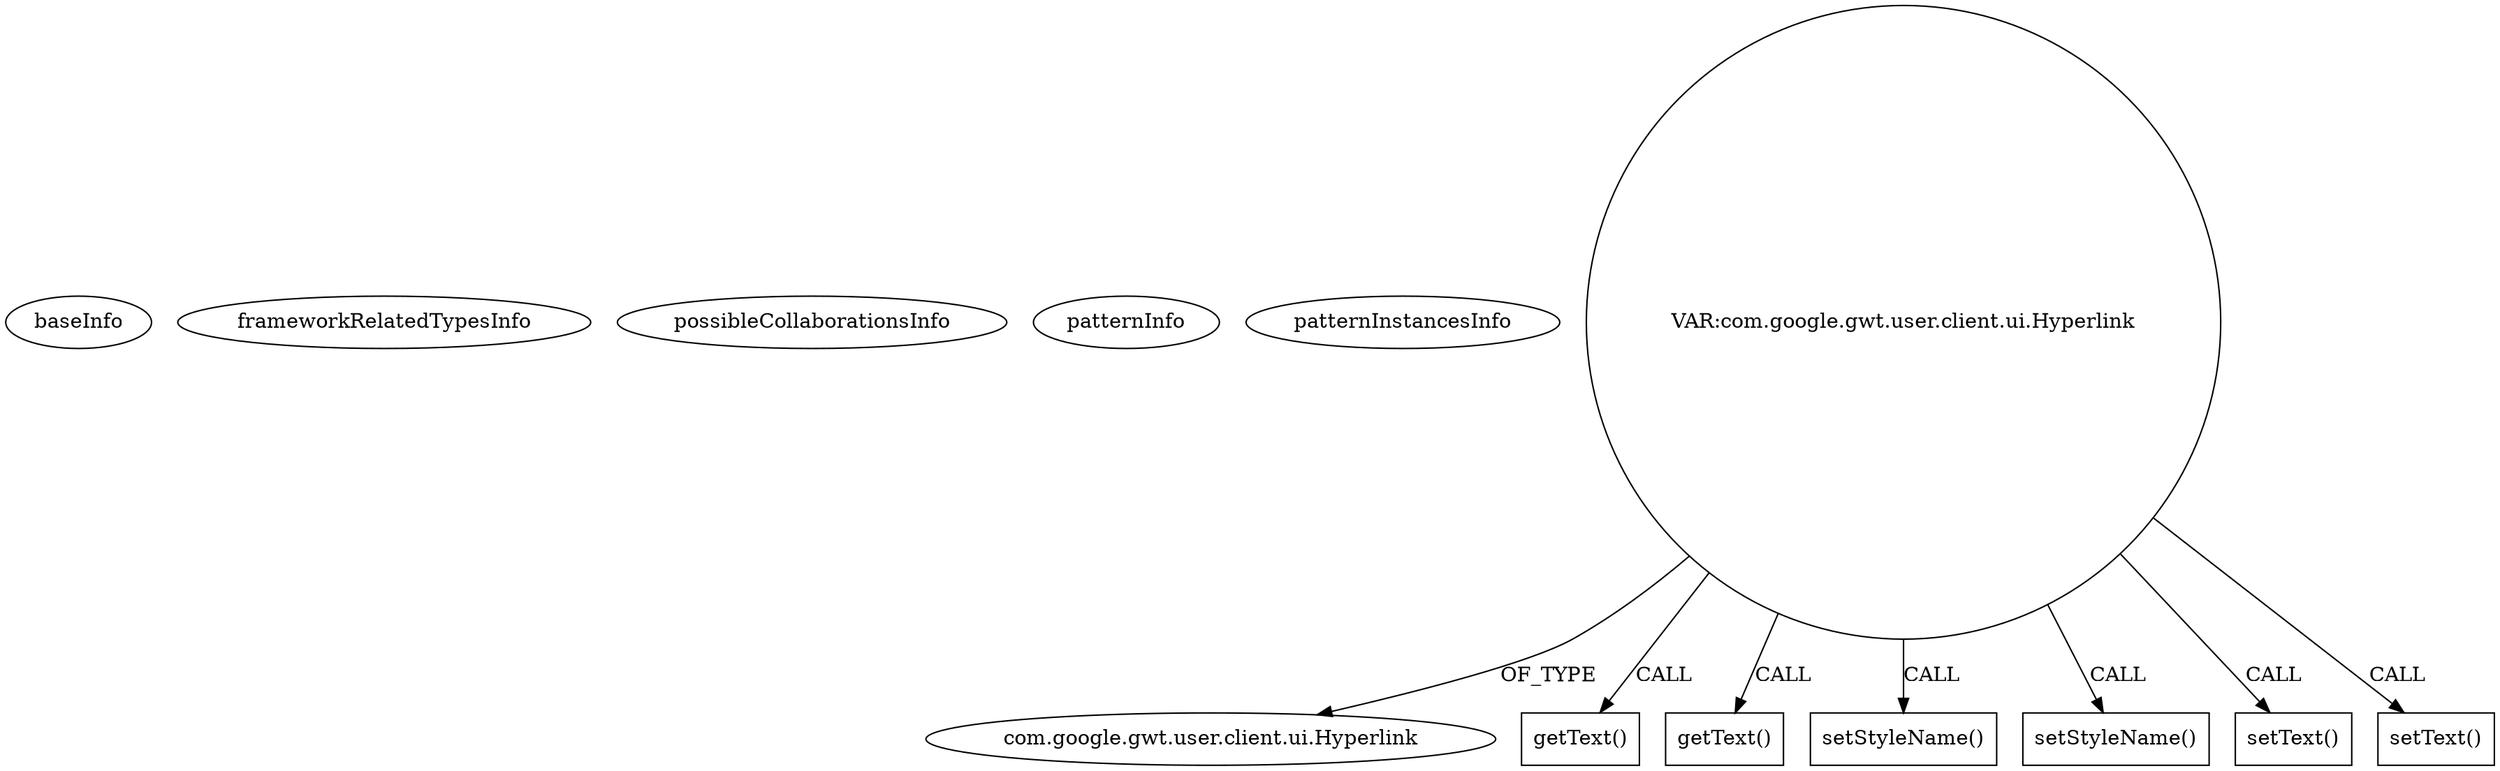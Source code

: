 digraph {
baseInfo[graphId=1885,category="pattern",isAnonymous=false,possibleRelation=false]
frameworkRelatedTypesInfo[]
possibleCollaborationsInfo[]
patternInfo[frequency=2.0,patternRootClient=null]
patternInstancesInfo[0="bohdaq-DeedleJSON~/bohdaq-DeedleJSON/DeedleJSON-master/src/com/appspot/deedleit/client/Deedle.java~void onModuleLoad()~891",1="bohdaq-DeedleJSON~/bohdaq-DeedleJSON/DeedleJSON-master/src/com/appspot/deedleit/client/Deedle.java~Deedle~890"]
11[label="com.google.gwt.user.client.ui.Hyperlink",vertexType="FRAMEWORK_CLASS_TYPE",isFrameworkType=false]
10[label="VAR:com.google.gwt.user.client.ui.Hyperlink",vertexType="VARIABLE_EXPRESION",isFrameworkType=false,shape=circle]
23[label="getText()",vertexType="INSIDE_CALL",isFrameworkType=false,shape=box]
49[label="getText()",vertexType="INSIDE_CALL",isFrameworkType=false,shape=box]
15[label="setStyleName()",vertexType="INSIDE_CALL",isFrameworkType=false,shape=box]
47[label="setStyleName()",vertexType="INSIDE_CALL",isFrameworkType=false,shape=box]
45[label="setText()",vertexType="INSIDE_CALL",isFrameworkType=false,shape=box]
13[label="setText()",vertexType="INSIDE_CALL",isFrameworkType=false,shape=box]
10->13[label="CALL"]
10->15[label="CALL"]
10->23[label="CALL"]
10->49[label="CALL"]
10->11[label="OF_TYPE"]
10->45[label="CALL"]
10->47[label="CALL"]
}
